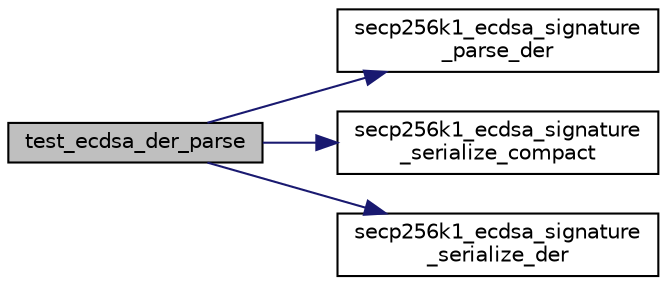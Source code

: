 digraph "test_ecdsa_der_parse"
{
  edge [fontname="Helvetica",fontsize="10",labelfontname="Helvetica",labelfontsize="10"];
  node [fontname="Helvetica",fontsize="10",shape=record];
  rankdir="LR";
  Node196 [label="test_ecdsa_der_parse",height=0.2,width=0.4,color="black", fillcolor="grey75", style="filled", fontcolor="black"];
  Node196 -> Node197 [color="midnightblue",fontsize="10",style="solid",fontname="Helvetica"];
  Node197 [label="secp256k1_ecdsa_signature\l_parse_der",height=0.2,width=0.4,color="black", fillcolor="white", style="filled",URL="$secp256k1_8h.html#a57d390dd5baa54855b0cb20628034b90",tooltip="Parse a DER ECDSA signature. "];
  Node196 -> Node198 [color="midnightblue",fontsize="10",style="solid",fontname="Helvetica"];
  Node198 [label="secp256k1_ecdsa_signature\l_serialize_compact",height=0.2,width=0.4,color="black", fillcolor="white", style="filled",URL="$secp256k1_8h.html#af8571ca8dcfb7f892519b337504dc700",tooltip="Serialize an ECDSA signature in compact (64 byte) format. "];
  Node196 -> Node199 [color="midnightblue",fontsize="10",style="solid",fontname="Helvetica"];
  Node199 [label="secp256k1_ecdsa_signature\l_serialize_der",height=0.2,width=0.4,color="black", fillcolor="white", style="filled",URL="$secp256k1_8h.html#ac07809ca872ec967ab4d3b1a95eafe0b",tooltip="Serialize an ECDSA signature in DER format. "];
}
